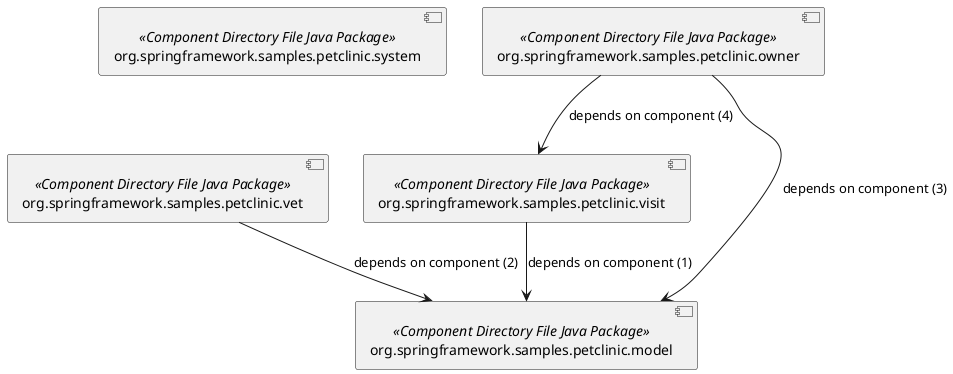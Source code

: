@startuml
skinparam componentStyle uml2
  [org.springframework.samples.petclinic.system] <<Component Directory File Java Package>> as n22417
  [org.springframework.samples.petclinic.vet] <<Component Directory File Java Package>> as n21653
  [org.springframework.samples.petclinic.visit] <<Component Directory File Java Package>> as n22378
  [org.springframework.samples.petclinic.model] <<Component Directory File Java Package>> as n22058
  [org.springframework.samples.petclinic.owner] <<Component Directory File Java Package>> as n21806

n21806 --> n22058 : depends on component (3)
n21653 --> n22058 : depends on component (2)
n21806 --> n22378 : depends on component (4)
n22378 --> n22058 : depends on component (1)

@enduml
